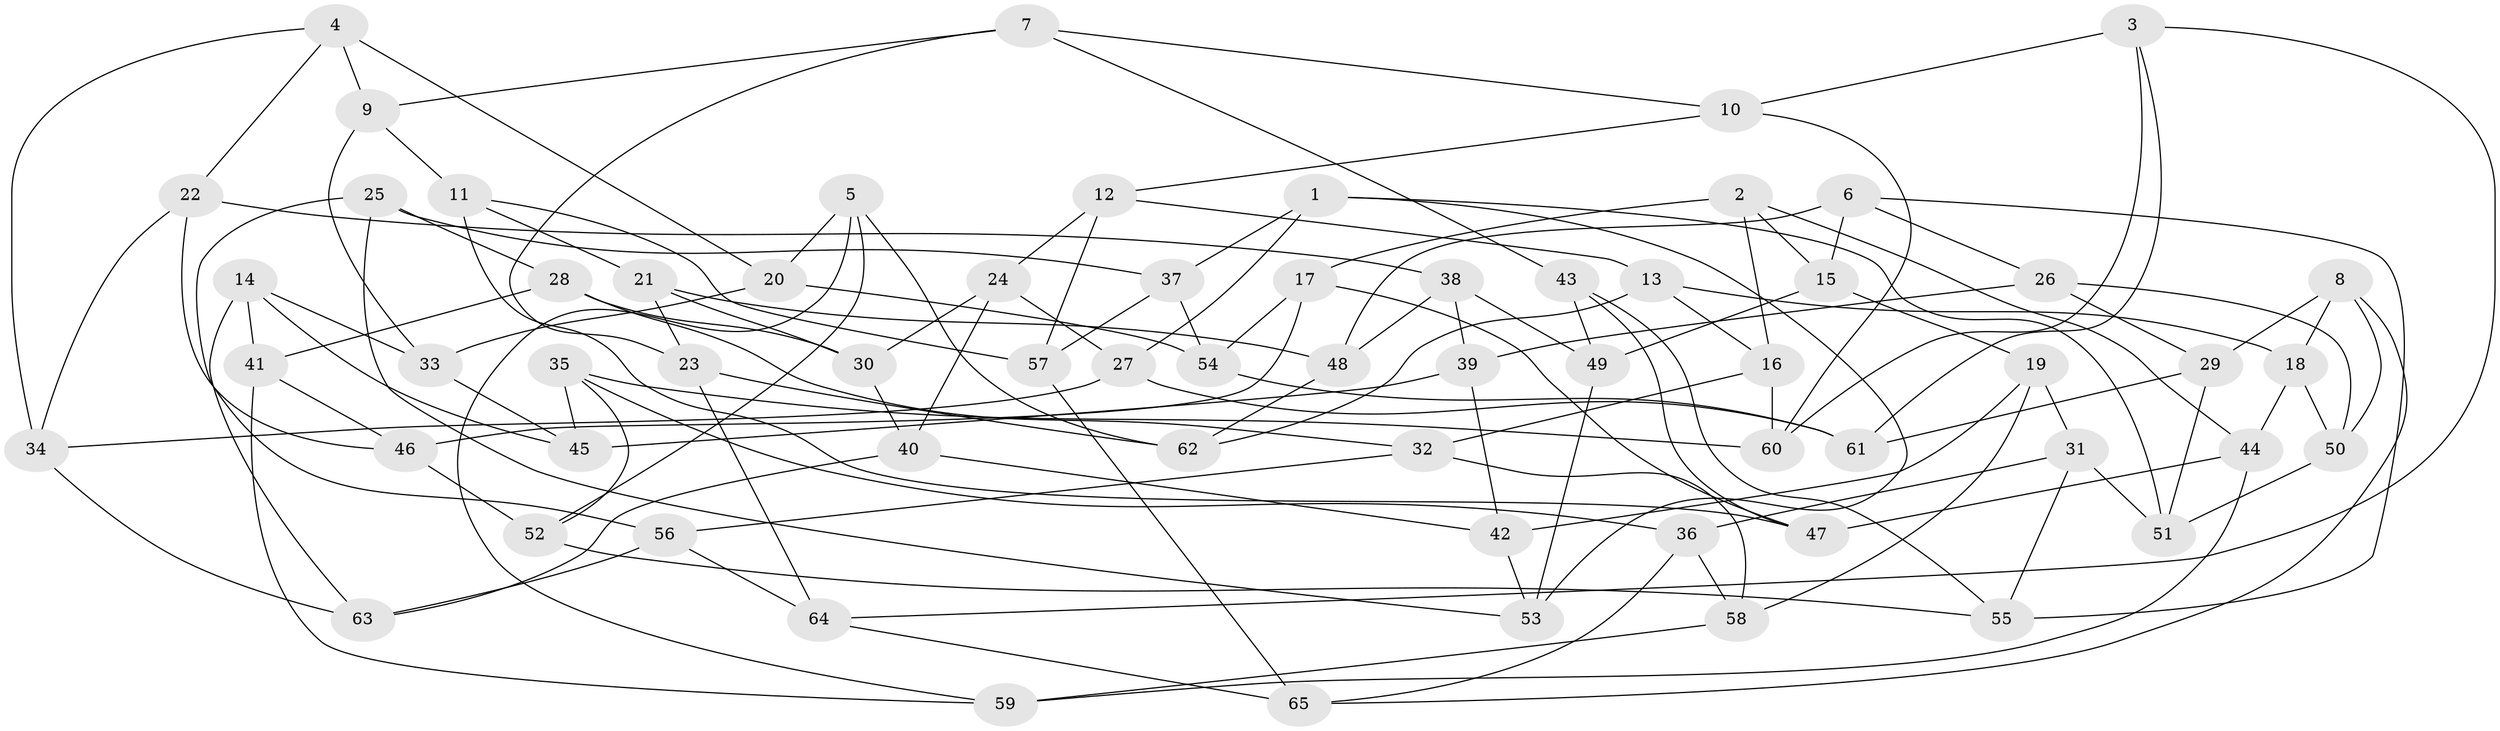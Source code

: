 // Generated by graph-tools (version 1.1) at 2025/16/03/09/25 04:16:28]
// undirected, 65 vertices, 130 edges
graph export_dot {
graph [start="1"]
  node [color=gray90,style=filled];
  1;
  2;
  3;
  4;
  5;
  6;
  7;
  8;
  9;
  10;
  11;
  12;
  13;
  14;
  15;
  16;
  17;
  18;
  19;
  20;
  21;
  22;
  23;
  24;
  25;
  26;
  27;
  28;
  29;
  30;
  31;
  32;
  33;
  34;
  35;
  36;
  37;
  38;
  39;
  40;
  41;
  42;
  43;
  44;
  45;
  46;
  47;
  48;
  49;
  50;
  51;
  52;
  53;
  54;
  55;
  56;
  57;
  58;
  59;
  60;
  61;
  62;
  63;
  64;
  65;
  1 -- 37;
  1 -- 27;
  1 -- 53;
  1 -- 51;
  2 -- 16;
  2 -- 44;
  2 -- 17;
  2 -- 15;
  3 -- 61;
  3 -- 60;
  3 -- 10;
  3 -- 64;
  4 -- 22;
  4 -- 9;
  4 -- 34;
  4 -- 20;
  5 -- 20;
  5 -- 59;
  5 -- 62;
  5 -- 52;
  6 -- 26;
  6 -- 15;
  6 -- 48;
  6 -- 55;
  7 -- 10;
  7 -- 43;
  7 -- 23;
  7 -- 9;
  8 -- 65;
  8 -- 29;
  8 -- 18;
  8 -- 50;
  9 -- 33;
  9 -- 11;
  10 -- 60;
  10 -- 12;
  11 -- 21;
  11 -- 47;
  11 -- 57;
  12 -- 24;
  12 -- 13;
  12 -- 57;
  13 -- 16;
  13 -- 18;
  13 -- 62;
  14 -- 41;
  14 -- 33;
  14 -- 45;
  14 -- 63;
  15 -- 19;
  15 -- 49;
  16 -- 32;
  16 -- 60;
  17 -- 54;
  17 -- 47;
  17 -- 46;
  18 -- 50;
  18 -- 44;
  19 -- 31;
  19 -- 58;
  19 -- 42;
  20 -- 54;
  20 -- 33;
  21 -- 48;
  21 -- 23;
  21 -- 30;
  22 -- 34;
  22 -- 38;
  22 -- 46;
  23 -- 62;
  23 -- 64;
  24 -- 30;
  24 -- 40;
  24 -- 27;
  25 -- 53;
  25 -- 56;
  25 -- 28;
  25 -- 37;
  26 -- 29;
  26 -- 39;
  26 -- 50;
  27 -- 34;
  27 -- 61;
  28 -- 32;
  28 -- 30;
  28 -- 41;
  29 -- 61;
  29 -- 51;
  30 -- 40;
  31 -- 51;
  31 -- 36;
  31 -- 55;
  32 -- 56;
  32 -- 58;
  33 -- 45;
  34 -- 63;
  35 -- 52;
  35 -- 60;
  35 -- 45;
  35 -- 36;
  36 -- 58;
  36 -- 65;
  37 -- 57;
  37 -- 54;
  38 -- 49;
  38 -- 48;
  38 -- 39;
  39 -- 45;
  39 -- 42;
  40 -- 63;
  40 -- 42;
  41 -- 46;
  41 -- 59;
  42 -- 53;
  43 -- 55;
  43 -- 47;
  43 -- 49;
  44 -- 59;
  44 -- 47;
  46 -- 52;
  48 -- 62;
  49 -- 53;
  50 -- 51;
  52 -- 55;
  54 -- 61;
  56 -- 63;
  56 -- 64;
  57 -- 65;
  58 -- 59;
  64 -- 65;
}
